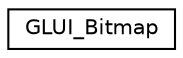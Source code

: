 digraph "Graphical Class Hierarchy"
{
  edge [fontname="Helvetica",fontsize="10",labelfontname="Helvetica",labelfontsize="10"];
  node [fontname="Helvetica",fontsize="10",shape=record];
  rankdir="LR";
  Node1 [label="GLUI_Bitmap",height=0.2,width=0.4,color="black", fillcolor="white", style="filled",URL="$class_g_l_u_i___bitmap.html"];
}
